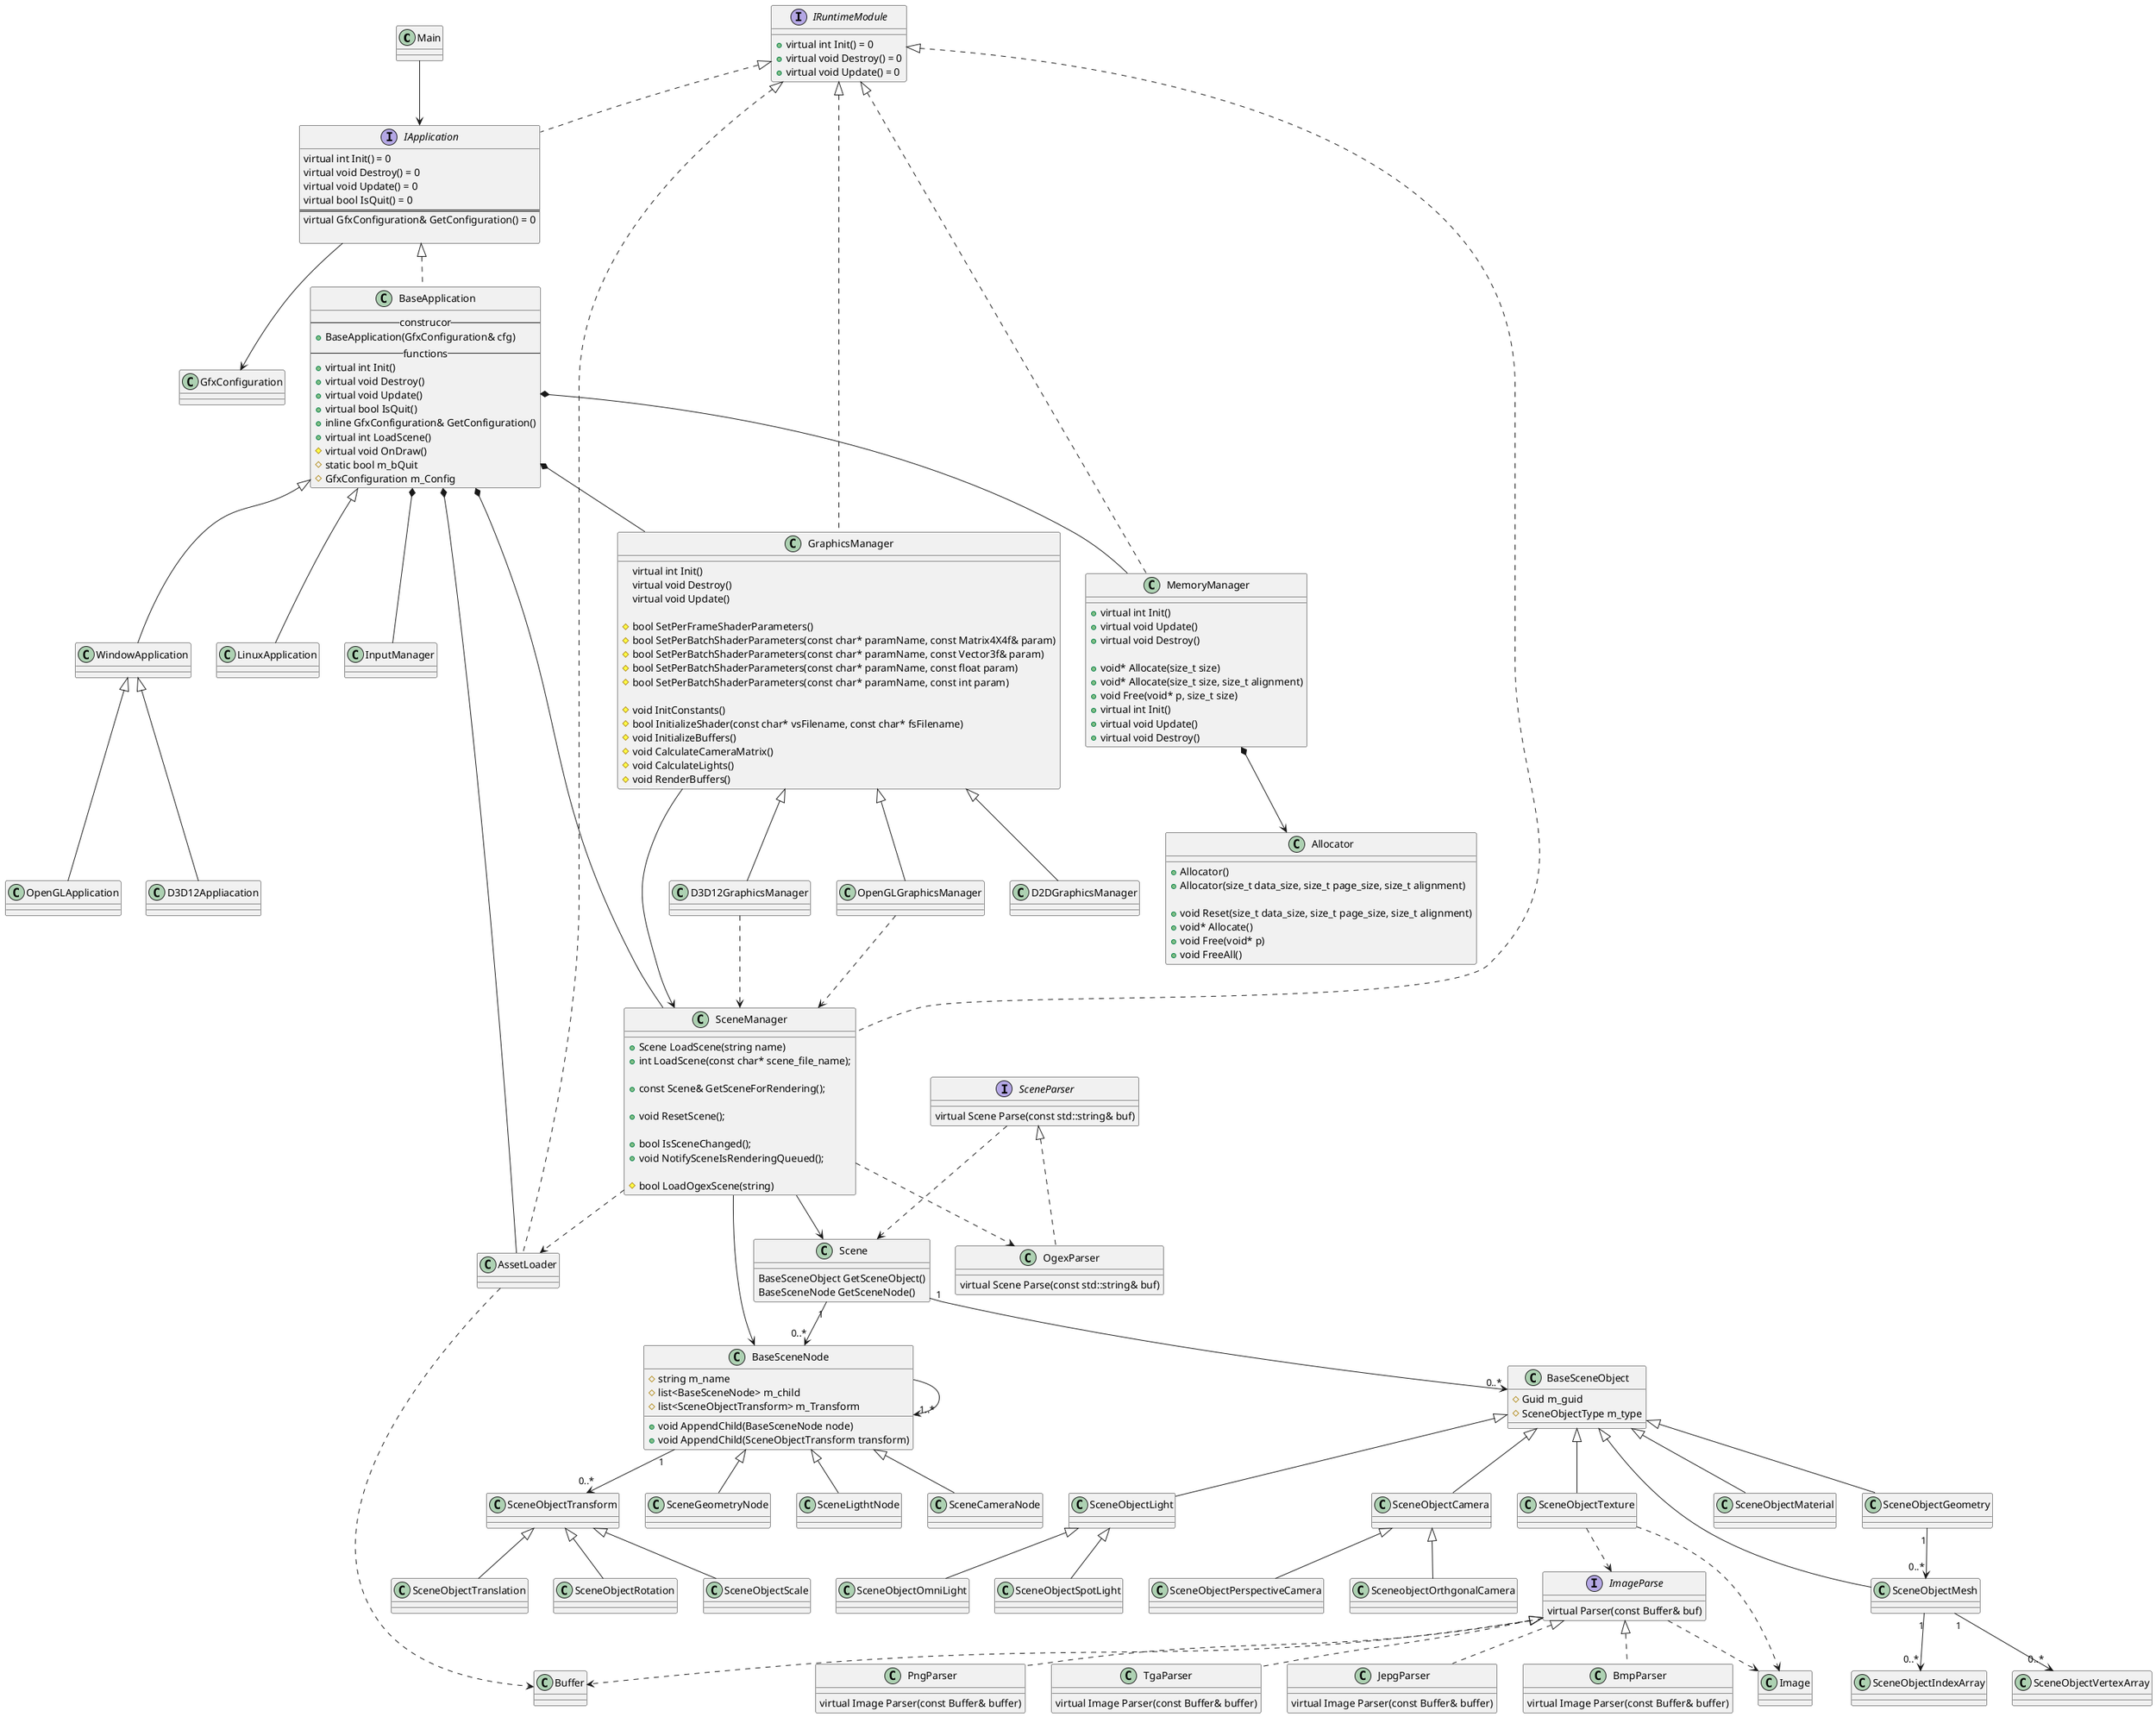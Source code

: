 @startuml


Main --> IApplication
class Main{

}


interface IRuntimeModule{
    + virtual int Init() = 0
	+ virtual void Destroy() = 0
	+ virtual void Update() = 0
}

IRuntimeModule <|.. IApplication
IApplication --> GfxConfiguration
interface IApplication{
    virtual int Init() = 0
	virtual void Destroy() = 0
	virtual void Update() = 0
	virtual bool IsQuit() = 0
    ==
	virtual GfxConfiguration& GetConfiguration() = 0
		
}

ImageParse ..> Buffer
ImageParse ..> Image
interface ImageParse{
    virtual Parser(const Buffer& buf)
}

IApplication <|.. BaseApplication

BaseApplication *-- MemoryManager
BaseApplication *-- InputManager
BaseApplication *-- GraphicsManager
BaseApplication *-- AssetLoader
BaseApplication *-- SceneManager

class BaseApplication{
    --construcor--
    + BaseApplication(GfxConfiguration& cfg)
    -- functions--
	+ virtual int Init()
	+ virtual void Destroy()
	+ virtual void Update()
	+ virtual bool IsQuit()
	+ inline GfxConfiguration& GetConfiguration()
	+ virtual int LoadScene()
	# virtual void OnDraw()
	# static bool m_bQuit
	# GfxConfiguration m_Config
}

IRuntimeModule <|.. GraphicsManager
GraphicsManager --> SceneManager
class GraphicsManager{
    virtual int Init()
    virtual void Destroy()
    virtual void Update()

	# bool SetPerFrameShaderParameters()
	# bool SetPerBatchShaderParameters(const char* paramName, const Matrix4X4f& param)
	# bool SetPerBatchShaderParameters(const char* paramName, const Vector3f& param)
	# bool SetPerBatchShaderParameters(const char* paramName, const float param)
	# bool SetPerBatchShaderParameters(const char* paramName, const int param)

	# void InitConstants()
	# bool InitializeShader(const char* vsFilename, const char* fsFilename)
	# void InitializeBuffers()
	# void CalculateCameraMatrix()
	# void CalculateLights()
	# void RenderBuffers()
}

class Allocator{
    + Allocator()
	+ Allocator(size_t data_size, size_t page_size, size_t alignment)

	+ void Reset(size_t data_size, size_t page_size, size_t alignment)
	+ void* Allocate()
    + void Free(void* p)
	+ void FreeAll()
}

IRuntimeModule <|.. MemoryManager
MemoryManager *--> Allocator
class MemoryManager{
    + virtual int Init()
	+ virtual void Update()
	+ virtual void Destroy()

	+ void* Allocate(size_t size)
	+ void* Allocate(size_t size, size_t alignment)
	+ void Free(void* p, size_t size)
}


IRuntimeModule <|.. AssetLoader
AssetLoader ..> Buffer
class MemoryManager{
    + virtual int Init()
	+ virtual void Update()
	+ virtual void Destroy()

}

ImageParse <|.. BmpParser
class BmpParser{
    virtual Image Parser(const Buffer& buffer)
}
ImageParse <|.. PngParser
class PngParser{
    virtual Image Parser(const Buffer& buffer)
}
ImageParse <|.. TgaParser
class TgaParser{
    virtual Image Parser(const Buffer& buffer)
}
ImageParse <|.. JepgParser
class JepgParser{
    virtual Image Parser(const Buffer& buffer)
}


BaseApplication <|-- WindowApplication
class WindowApplication{

}
BaseApplication <|-- LinuxApplication
class LinuxApplication{

}
WindowApplication <|-- OpenGLApplication
WindowApplication <|-- D3D12Appliacation

GraphicsManager <|-- D3D12GraphicsManager
D3D12GraphicsManager ..> SceneManager
class D3D12GraphicsManager{

}

GraphicsManager <|-- OpenGLGraphicsManager
OpenGLGraphicsManager ..> SceneManager
class OpenGLGraphicsManager{
    
}

GraphicsManager <|-- D2DGraphicsManager
class D2DGraphicsManager{
    
}

SceneParser ..> Scene
interface SceneParser{
	virtual Scene Parse(const std::string& buf)
}
SceneParser <|.. OgexParser 

class OgexParser{
	virtual Scene Parse(const std::string& buf)
}

class BaseSceneObject{
	# Guid m_guid
	# SceneObjectType m_type
}

BaseSceneObject <|-- SceneObjectMesh
BaseSceneObject <|-- SceneObjectTexture
BaseSceneObject <|-- SceneObjectMaterial
BaseSceneObject <|-- SceneObjectGeometry
BaseSceneObject <|-- SceneObjectLight
BaseSceneObject <|-- SceneObjectCamera

SceneObjectTexture ..> Image
SceneObjectTexture ..> ImageParse

SceneObjectCamera <|-- SceneobjectOrthgonalCamera
SceneObjectCamera <|-- SceneObjectPerspectiveCamera

SceneObjectLight <|-- SceneObjectSpotLight
SceneObjectLight <|-- SceneObjectOmniLight

SceneObjectTransform <|-- SceneObjectTranslation
SceneObjectTransform <|-- SceneObjectRotation
SceneObjectTransform <|-- SceneObjectScale

SceneObjectGeometry "1"-->"0..*" SceneObjectMesh
SceneObjectMesh "1"-->"0..*" SceneObjectIndexArray
SceneObjectMesh "1"-->"0..*" SceneObjectVertexArray


IRuntimeModule <|.. SceneManager
SceneManager -->Scene
SceneManager ..> OgexParser
class SceneManager{
	+ Scene LoadScene(string name)
	+ int LoadScene(const char* scene_file_name);

	+ const Scene& GetSceneForRendering();

	+ void ResetScene();

	+ bool IsSceneChanged();
	+ void NotifySceneIsRenderingQueued();

	# bool LoadOgexScene(string)

}
SceneManager --> BaseSceneNode
SceneManager ..> AssetLoader

Scene "1"-->"0..*"  BaseSceneNode
Scene "1"-->"0..*"  BaseSceneObject

class Scene{
	BaseSceneObject GetSceneObject()
	BaseSceneNode GetSceneNode()
} 




BaseSceneNode -->"1..*" BaseSceneNode
BaseSceneNode "1"-->"0..*" SceneObjectTransform

class BaseSceneNode{
	# string m_name
	# list<BaseSceneNode> m_child
	# list<SceneObjectTransform> m_Transform
	+ void AppendChild(BaseSceneNode node)
	+ void AppendChild(SceneObjectTransform transform)
}

BaseSceneNode <|-- SceneGeometryNode 
BaseSceneNode <|-- SceneLigthtNode
BaseSceneNode <|-- SceneCameraNode

@enduml